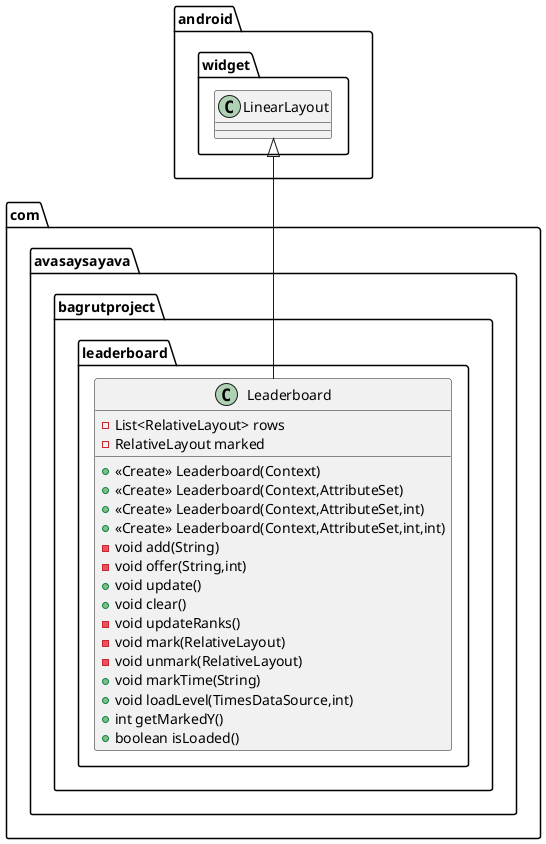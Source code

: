 @startuml
class com.avasaysayava.bagrutproject.leaderboard.Leaderboard {
- List<RelativeLayout> rows
- RelativeLayout marked
+ <<Create>> Leaderboard(Context)
+ <<Create>> Leaderboard(Context,AttributeSet)
+ <<Create>> Leaderboard(Context,AttributeSet,int)
+ <<Create>> Leaderboard(Context,AttributeSet,int,int)
- void add(String)
- void offer(String,int)
+ void update()
+ void clear()
- void updateRanks()
- void mark(RelativeLayout)
- void unmark(RelativeLayout)
+ void markTime(String)
+ void loadLevel(TimesDataSource,int)
+ int getMarkedY()
+ boolean isLoaded()
}




android.widget.LinearLayout <|-- com.avasaysayava.bagrutproject.leaderboard.Leaderboard
@enduml